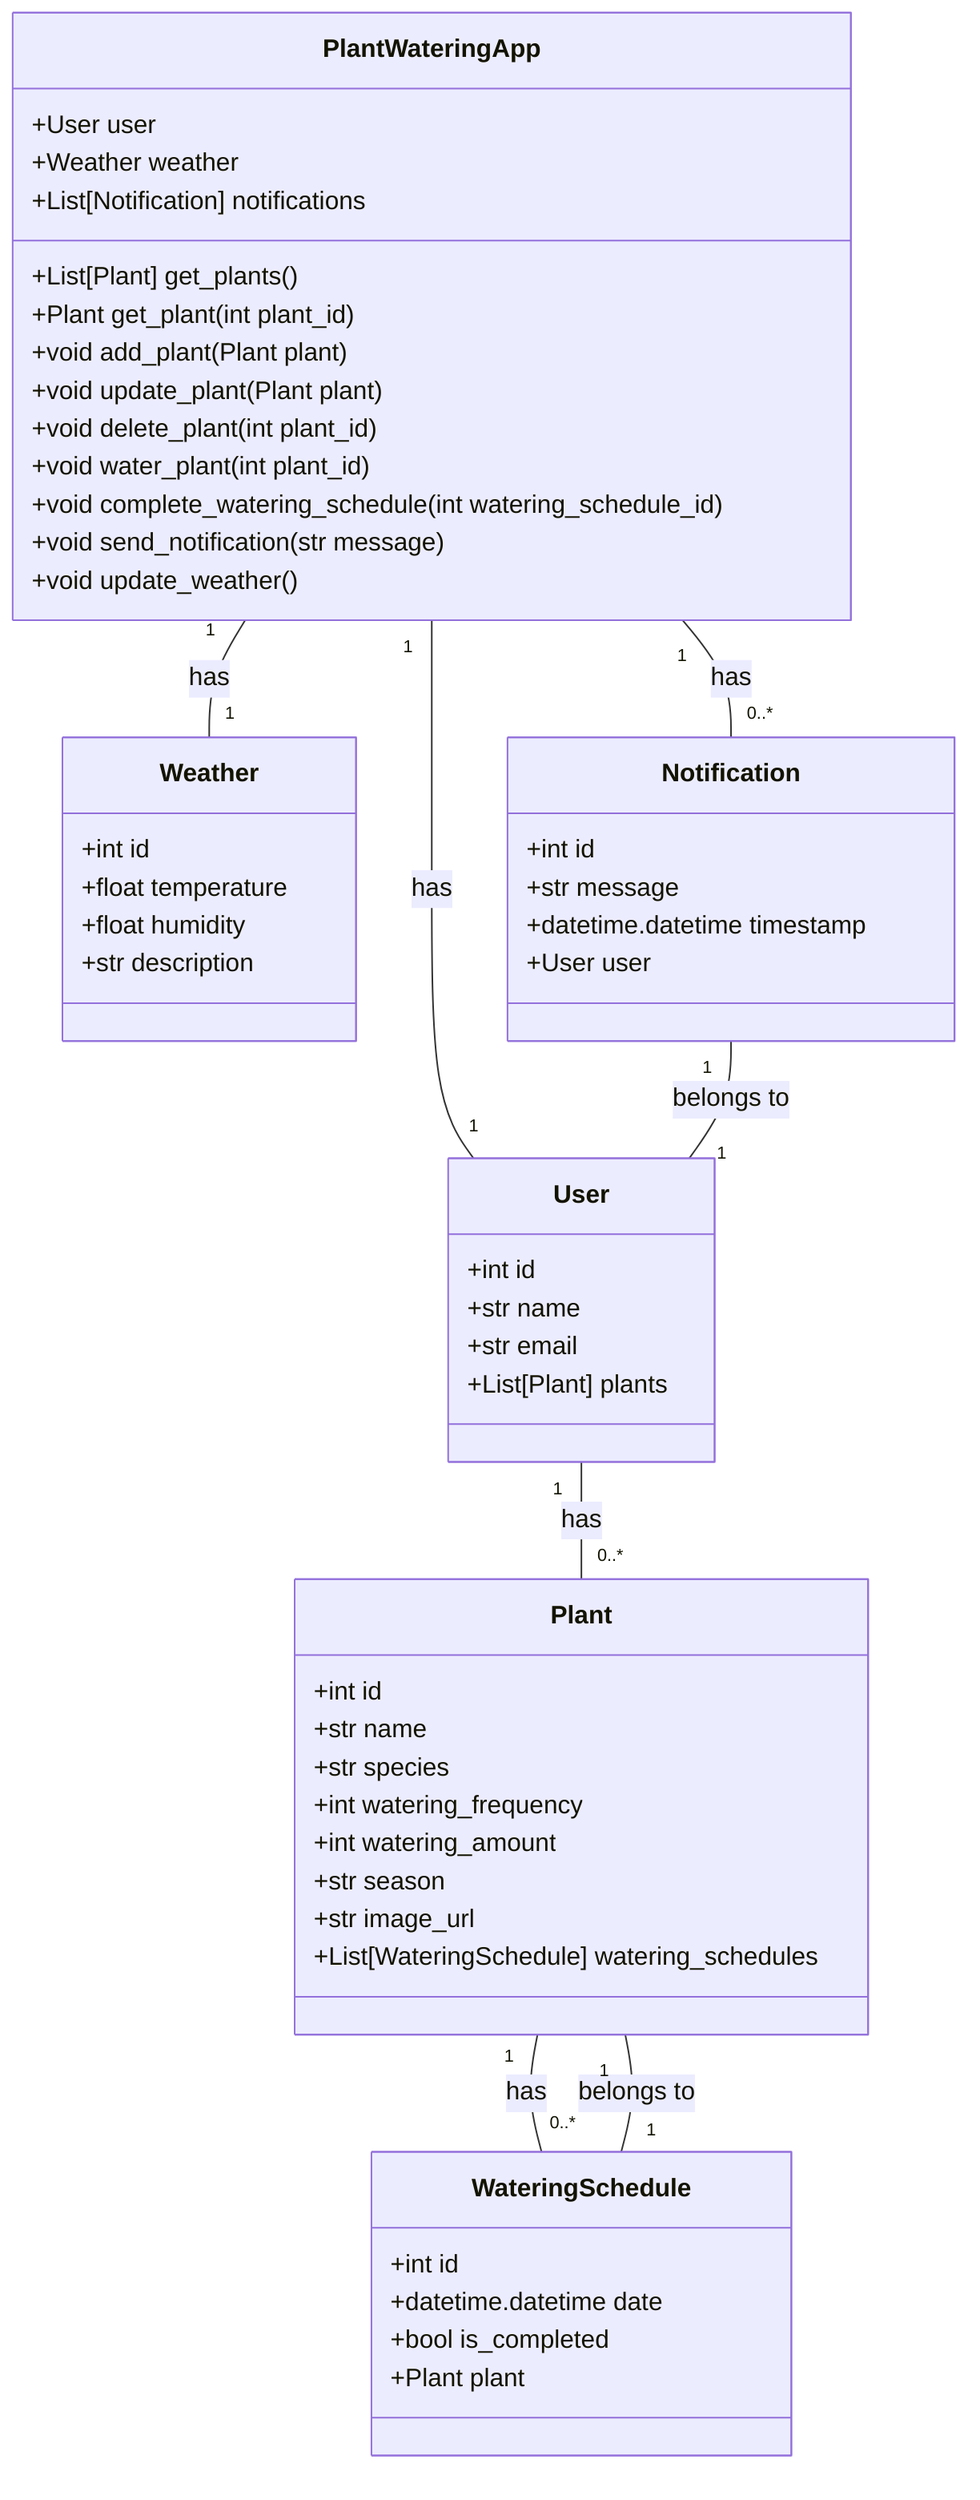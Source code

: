 classDiagram
    class Plant{
        +int id
        +str name
        +str species
        +int watering_frequency
        +int watering_amount
        +str season
        +str image_url
        +List[WateringSchedule] watering_schedules
    }
    class User{
        +int id
        +str name
        +str email
        +List[Plant] plants
    }
    class WateringSchedule{
        +int id
        +datetime.datetime date
        +bool is_completed
        +Plant plant
    }
    class Weather{
        +int id
        +float temperature
        +float humidity
        +str description
    }
    class Notification{
        +int id
        +str message
        +datetime.datetime timestamp
        +User user
    }
    class PlantWateringApp{
        +User user
        +Weather weather
        +List[Notification] notifications
        +List[Plant] get_plants()
        +Plant get_plant(int plant_id)
        +void add_plant(Plant plant)
        +void update_plant(Plant plant)
        +void delete_plant(int plant_id)
        +void water_plant(int plant_id)
        +void complete_watering_schedule(int watering_schedule_id)
        +void send_notification(str message)
        +void update_weather()
    }
    PlantWateringApp "1" -- "1" User: has
    PlantWateringApp "1" -- "1" Weather: has
    PlantWateringApp "1" -- "0..*" Notification: has
    User "1" -- "0..*" Plant: has
    Plant "1" -- "0..*" WateringSchedule: has
    WateringSchedule "1" -- "1" Plant: belongs to
    Notification "1" -- "1" User: belongs to